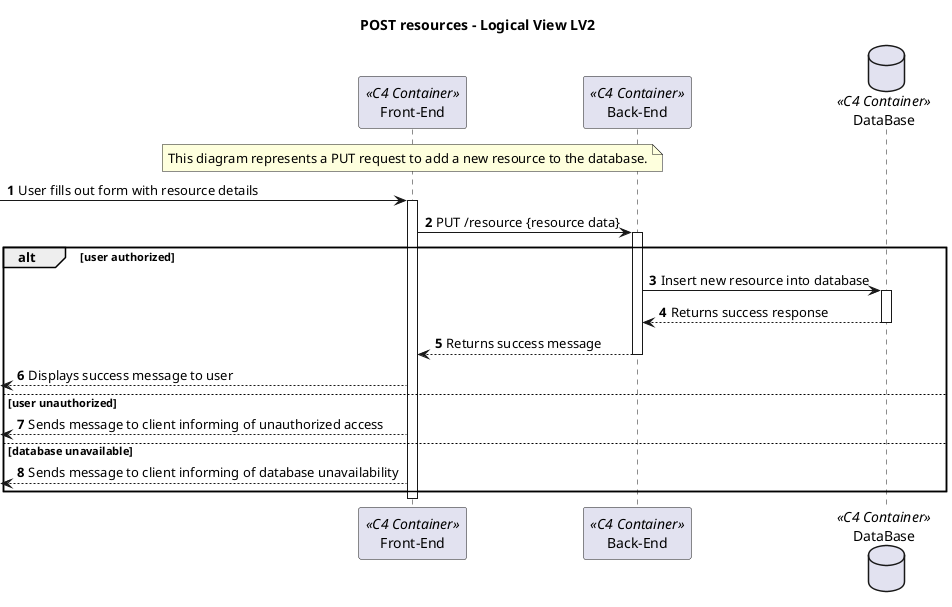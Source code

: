 @startuml Process View - Level 3

autonumber
skinparam packageStyle rect

title POST resources - Logical View LV2

participant "Front-End" as FE <<C4 Container>>
participant "Back-End" as BE <<C4 Container>>
database "DataBase" as DB <<C4 Container>>

note over FE
This diagram represents a PUT request to add a new resource to the database.
end note

-> FE: User fills out form with resource details
activate FE
FE -> BE: PUT /resource {resource data}
activate BE
alt user authorized

BE -> DB: Insert new resource into database
activate DB
DB --> BE: Returns success response
deactivate DB

BE --> FE: Returns success message
deactivate BE
<-- FE : Displays success message to user

else user unauthorized

<-- FE: Sends message to client informing of unauthorized access

else database unavailable
<-- FE: Sends message to client informing of database unavailability
end alt
deactivate FE

@enduml
